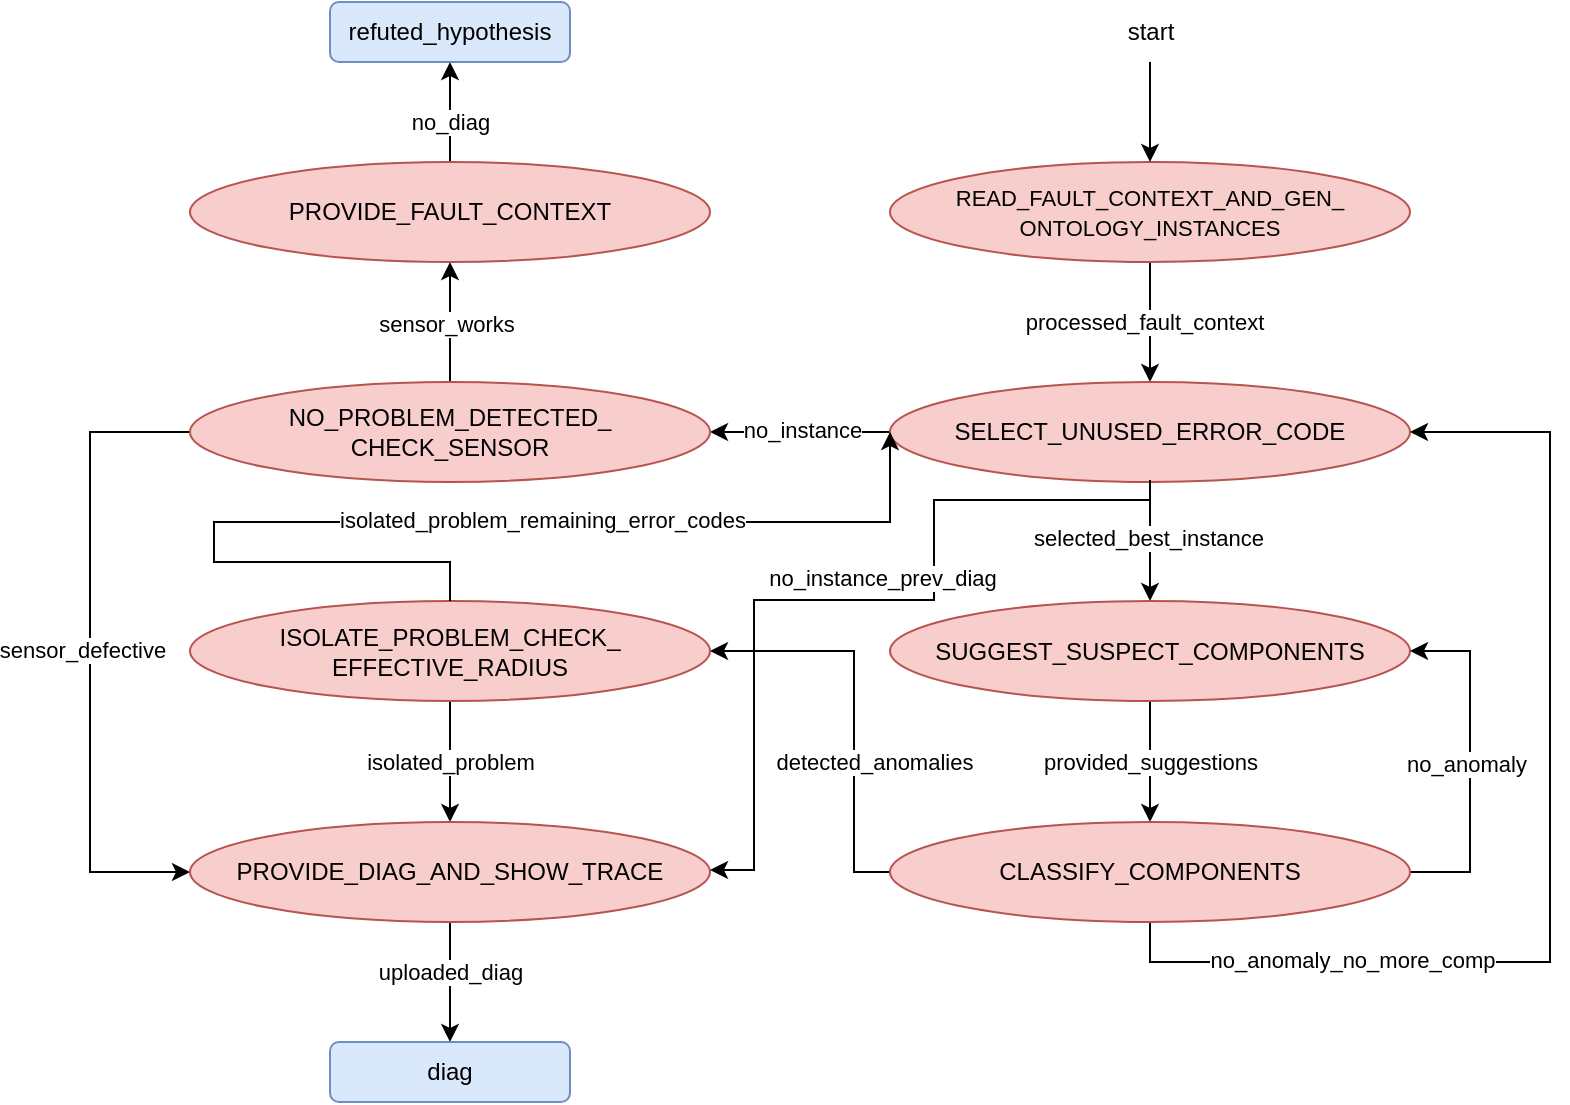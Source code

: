 <mxfile version="25.0.3">
  <diagram name="Page-1" id="c7558073-3199-34d8-9f00-42111426c3f3">
    <mxGraphModel dx="1185" dy="659" grid="1" gridSize="10" guides="1" tooltips="1" connect="1" arrows="1" fold="1" page="1" pageScale="1" pageWidth="826" pageHeight="1169" background="none" math="0" shadow="0">
      <root>
        <mxCell id="0" />
        <mxCell id="1" parent="0" />
        <mxCell id="rQWUJJRmfmGj_TDPr7_M-102" style="edgeStyle=orthogonalEdgeStyle;rounded=0;orthogonalLoop=1;jettySize=auto;html=1;exitX=0.5;exitY=0;exitDx=0;exitDy=0;entryX=0.5;entryY=1;entryDx=0;entryDy=0;" parent="1" source="rQWUJJRmfmGj_TDPr7_M-137" target="rQWUJJRmfmGj_TDPr7_M-98" edge="1">
          <mxGeometry relative="1" as="geometry">
            <mxPoint x="-117" y="210" as="sourcePoint" />
            <Array as="points">
              <mxPoint x="228" y="170" />
              <mxPoint x="228" y="170" />
            </Array>
          </mxGeometry>
        </mxCell>
        <mxCell id="rQWUJJRmfmGj_TDPr7_M-105" value="&lt;div&gt;no_diag&lt;/div&gt;" style="edgeLabel;html=1;align=center;verticalAlign=middle;resizable=0;points=[];" parent="rQWUJJRmfmGj_TDPr7_M-102" vertex="1" connectable="0">
          <mxGeometry x="0.19" y="-2" relative="1" as="geometry">
            <mxPoint x="-2" y="10" as="offset" />
          </mxGeometry>
        </mxCell>
        <mxCell id="rQWUJJRmfmGj_TDPr7_M-103" style="edgeStyle=orthogonalEdgeStyle;rounded=0;orthogonalLoop=1;jettySize=auto;html=1;exitX=0.5;exitY=1;exitDx=0;exitDy=0;entryX=0.5;entryY=0;entryDx=0;entryDy=0;" parent="1" target="rQWUJJRmfmGj_TDPr7_M-100" edge="1">
          <mxGeometry relative="1" as="geometry">
            <mxPoint x="228" y="530" as="sourcePoint" />
            <mxPoint x="58" y="600" as="targetPoint" />
            <Array as="points">
              <mxPoint x="228" y="620" />
            </Array>
          </mxGeometry>
        </mxCell>
        <mxCell id="rQWUJJRmfmGj_TDPr7_M-106" value="&lt;div&gt;uploaded_diag&lt;/div&gt;" style="edgeLabel;html=1;align=center;verticalAlign=middle;resizable=0;points=[];" parent="rQWUJJRmfmGj_TDPr7_M-103" vertex="1" connectable="0">
          <mxGeometry x="-0.015" y="-1" relative="1" as="geometry">
            <mxPoint x="1" y="21" as="offset" />
          </mxGeometry>
        </mxCell>
        <mxCell id="rQWUJJRmfmGj_TDPr7_M-98" value="refuted_hypothesis" style="rounded=1;whiteSpace=wrap;html=1;fillColor=#dae8fc;strokeColor=#6c8ebf;" parent="1" vertex="1">
          <mxGeometry x="168" y="120" width="120" height="30" as="geometry" />
        </mxCell>
        <mxCell id="rQWUJJRmfmGj_TDPr7_M-100" value="diag" style="rounded=1;whiteSpace=wrap;html=1;fillColor=#dae8fc;strokeColor=#6c8ebf;" parent="1" vertex="1">
          <mxGeometry x="168" y="640" width="120" height="30" as="geometry" />
        </mxCell>
        <mxCell id="rQWUJJRmfmGj_TDPr7_M-116" style="edgeStyle=orthogonalEdgeStyle;rounded=0;orthogonalLoop=1;jettySize=auto;html=1;" parent="1" source="rQWUJJRmfmGj_TDPr7_M-108" target="rQWUJJRmfmGj_TDPr7_M-115" edge="1">
          <mxGeometry relative="1" as="geometry" />
        </mxCell>
        <mxCell id="rQWUJJRmfmGj_TDPr7_M-117" value="&lt;div&gt;processed_fault_context&lt;/div&gt;" style="edgeLabel;html=1;align=center;verticalAlign=middle;resizable=0;points=[];" parent="rQWUJJRmfmGj_TDPr7_M-116" vertex="1" connectable="0">
          <mxGeometry x="-0.024" y="-3" relative="1" as="geometry">
            <mxPoint as="offset" />
          </mxGeometry>
        </mxCell>
        <mxCell id="rQWUJJRmfmGj_TDPr7_M-108" value="&lt;font style=&quot;font-size: 11px;&quot;&gt;READ_FAULT_CONTEXT_AND_GEN_&lt;br&gt;ONTOLOGY_INSTANCES&lt;/font&gt;" style="ellipse;whiteSpace=wrap;html=1;fillColor=#f8cecc;strokeColor=#b85450;" parent="1" vertex="1">
          <mxGeometry x="448" y="200" width="260" height="50" as="geometry" />
        </mxCell>
        <mxCell id="rQWUJJRmfmGj_TDPr7_M-114" style="edgeStyle=orthogonalEdgeStyle;rounded=0;orthogonalLoop=1;jettySize=auto;html=1;" parent="1" source="rQWUJJRmfmGj_TDPr7_M-110" target="rQWUJJRmfmGj_TDPr7_M-108" edge="1">
          <mxGeometry relative="1" as="geometry" />
        </mxCell>
        <mxCell id="rQWUJJRmfmGj_TDPr7_M-110" value="start" style="text;html=1;align=center;verticalAlign=middle;resizable=0;points=[];autosize=1;strokeColor=none;fillColor=none;" parent="1" vertex="1">
          <mxGeometry x="553" y="120" width="50" height="30" as="geometry" />
        </mxCell>
        <mxCell id="rQWUJJRmfmGj_TDPr7_M-119" style="edgeStyle=orthogonalEdgeStyle;rounded=0;orthogonalLoop=1;jettySize=auto;html=1;exitX=0.5;exitY=1;exitDx=0;exitDy=0;" parent="1" source="rQWUJJRmfmGj_TDPr7_M-115" target="rQWUJJRmfmGj_TDPr7_M-118" edge="1">
          <mxGeometry relative="1" as="geometry" />
        </mxCell>
        <mxCell id="rQWUJJRmfmGj_TDPr7_M-120" value="&lt;div&gt;selected_best_instance&lt;/div&gt;" style="edgeLabel;html=1;align=center;verticalAlign=middle;resizable=0;points=[];" parent="rQWUJJRmfmGj_TDPr7_M-119" vertex="1" connectable="0">
          <mxGeometry x="-0.083" y="-1" relative="1" as="geometry">
            <mxPoint as="offset" />
          </mxGeometry>
        </mxCell>
        <mxCell id="rQWUJJRmfmGj_TDPr7_M-132" style="edgeStyle=orthogonalEdgeStyle;rounded=0;orthogonalLoop=1;jettySize=auto;html=1;exitX=0;exitY=0.5;exitDx=0;exitDy=0;" parent="1" source="rQWUJJRmfmGj_TDPr7_M-115" target="rQWUJJRmfmGj_TDPr7_M-131" edge="1">
          <mxGeometry relative="1" as="geometry" />
        </mxCell>
        <mxCell id="rQWUJJRmfmGj_TDPr7_M-133" value="no_instance" style="edgeLabel;html=1;align=center;verticalAlign=middle;resizable=0;points=[];" parent="rQWUJJRmfmGj_TDPr7_M-132" vertex="1" connectable="0">
          <mxGeometry x="0.254" y="1" relative="1" as="geometry">
            <mxPoint x="12" y="-2" as="offset" />
          </mxGeometry>
        </mxCell>
        <mxCell id="rQWUJJRmfmGj_TDPr7_M-115" value="SELECT_UNUSED_ERROR_CODE" style="ellipse;whiteSpace=wrap;html=1;fillColor=#f8cecc;strokeColor=#b85450;" parent="1" vertex="1">
          <mxGeometry x="448" y="310" width="260" height="50" as="geometry" />
        </mxCell>
        <mxCell id="rQWUJJRmfmGj_TDPr7_M-122" style="edgeStyle=orthogonalEdgeStyle;rounded=0;orthogonalLoop=1;jettySize=auto;html=1;exitX=0.5;exitY=1;exitDx=0;exitDy=0;entryX=0.5;entryY=0;entryDx=0;entryDy=0;" parent="1" source="rQWUJJRmfmGj_TDPr7_M-118" target="rQWUJJRmfmGj_TDPr7_M-121" edge="1">
          <mxGeometry relative="1" as="geometry" />
        </mxCell>
        <mxCell id="rQWUJJRmfmGj_TDPr7_M-123" value="provided_suggestions" style="edgeLabel;html=1;align=center;verticalAlign=middle;resizable=0;points=[];" parent="rQWUJJRmfmGj_TDPr7_M-122" vertex="1" connectable="0">
          <mxGeometry x="-0.053" relative="1" as="geometry">
            <mxPoint y="2" as="offset" />
          </mxGeometry>
        </mxCell>
        <mxCell id="rQWUJJRmfmGj_TDPr7_M-118" value="SUGGEST_SUSPECT_COMPONENTS" style="ellipse;whiteSpace=wrap;html=1;fillColor=#f8cecc;strokeColor=#b85450;" parent="1" vertex="1">
          <mxGeometry x="448" y="419.5" width="260" height="50" as="geometry" />
        </mxCell>
        <mxCell id="rQWUJJRmfmGj_TDPr7_M-124" style="edgeStyle=orthogonalEdgeStyle;rounded=0;orthogonalLoop=1;jettySize=auto;html=1;exitX=1;exitY=0.5;exitDx=0;exitDy=0;entryX=1;entryY=0.5;entryDx=0;entryDy=0;" parent="1" source="rQWUJJRmfmGj_TDPr7_M-121" target="rQWUJJRmfmGj_TDPr7_M-118" edge="1">
          <mxGeometry relative="1" as="geometry">
            <Array as="points">
              <mxPoint x="738" y="555" />
              <mxPoint x="738" y="445" />
            </Array>
          </mxGeometry>
        </mxCell>
        <mxCell id="rQWUJJRmfmGj_TDPr7_M-125" value="no_anomaly" style="edgeLabel;html=1;align=center;verticalAlign=middle;resizable=0;points=[];" parent="rQWUJJRmfmGj_TDPr7_M-124" vertex="1" connectable="0">
          <mxGeometry x="-0.006" y="2" relative="1" as="geometry">
            <mxPoint as="offset" />
          </mxGeometry>
        </mxCell>
        <mxCell id="rQWUJJRmfmGj_TDPr7_M-127" style="edgeStyle=orthogonalEdgeStyle;rounded=0;orthogonalLoop=1;jettySize=auto;html=1;exitX=0;exitY=0.5;exitDx=0;exitDy=0;entryX=1;entryY=0.5;entryDx=0;entryDy=0;" parent="1" source="rQWUJJRmfmGj_TDPr7_M-121" target="rQWUJJRmfmGj_TDPr7_M-126" edge="1">
          <mxGeometry relative="1" as="geometry">
            <Array as="points">
              <mxPoint x="430" y="555" />
              <mxPoint x="430" y="444" />
            </Array>
          </mxGeometry>
        </mxCell>
        <mxCell id="rQWUJJRmfmGj_TDPr7_M-128" value="detected_anomalies" style="edgeLabel;html=1;align=center;verticalAlign=middle;resizable=0;points=[];" parent="rQWUJJRmfmGj_TDPr7_M-127" vertex="1" connectable="0">
          <mxGeometry x="-0.001" relative="1" as="geometry">
            <mxPoint x="10" y="27" as="offset" />
          </mxGeometry>
        </mxCell>
        <mxCell id="rQWUJJRmfmGj_TDPr7_M-129" style="edgeStyle=orthogonalEdgeStyle;rounded=0;orthogonalLoop=1;jettySize=auto;html=1;exitX=0.5;exitY=1;exitDx=0;exitDy=0;entryX=1;entryY=0.5;entryDx=0;entryDy=0;" parent="1" source="rQWUJJRmfmGj_TDPr7_M-121" target="rQWUJJRmfmGj_TDPr7_M-115" edge="1">
          <mxGeometry relative="1" as="geometry">
            <Array as="points">
              <mxPoint x="578" y="600" />
              <mxPoint x="778" y="600" />
              <mxPoint x="778" y="335" />
            </Array>
          </mxGeometry>
        </mxCell>
        <mxCell id="rQWUJJRmfmGj_TDPr7_M-130" value="no_anomaly_no_more_comp" style="edgeLabel;html=1;align=center;verticalAlign=middle;resizable=0;points=[];" parent="rQWUJJRmfmGj_TDPr7_M-129" vertex="1" connectable="0">
          <mxGeometry x="-0.721" relative="1" as="geometry">
            <mxPoint x="43" y="-1" as="offset" />
          </mxGeometry>
        </mxCell>
        <mxCell id="rQWUJJRmfmGj_TDPr7_M-121" value="CLASSIFY_COMPONENTS" style="ellipse;whiteSpace=wrap;html=1;fillColor=#f8cecc;strokeColor=#b85450;" parent="1" vertex="1">
          <mxGeometry x="448" y="530" width="260" height="50" as="geometry" />
        </mxCell>
        <mxCell id="rQWUJJRmfmGj_TDPr7_M-140" style="edgeStyle=orthogonalEdgeStyle;rounded=0;orthogonalLoop=1;jettySize=auto;html=1;exitX=0.5;exitY=1;exitDx=0;exitDy=0;" parent="1" source="rQWUJJRmfmGj_TDPr7_M-126" target="rQWUJJRmfmGj_TDPr7_M-134" edge="1">
          <mxGeometry relative="1" as="geometry" />
        </mxCell>
        <mxCell id="rQWUJJRmfmGj_TDPr7_M-141" value="isolated_problem" style="edgeLabel;html=1;align=center;verticalAlign=middle;resizable=0;points=[];" parent="rQWUJJRmfmGj_TDPr7_M-140" vertex="1" connectable="0">
          <mxGeometry x="0.004" relative="1" as="geometry">
            <mxPoint as="offset" />
          </mxGeometry>
        </mxCell>
        <mxCell id="rQWUJJRmfmGj_TDPr7_M-126" value="&lt;div&gt;ISOLATE_PROBLEM_CHECK_&lt;/div&gt;&lt;div&gt;EFFECTIVE_RADIUS&lt;/div&gt;" style="ellipse;whiteSpace=wrap;html=1;fillColor=#f8cecc;strokeColor=#b85450;" parent="1" vertex="1">
          <mxGeometry x="98" y="419.5" width="260" height="50" as="geometry" />
        </mxCell>
        <mxCell id="rQWUJJRmfmGj_TDPr7_M-135" style="edgeStyle=orthogonalEdgeStyle;rounded=0;orthogonalLoop=1;jettySize=auto;html=1;exitX=0;exitY=0.5;exitDx=0;exitDy=0;entryX=0;entryY=0.5;entryDx=0;entryDy=0;" parent="1" source="rQWUJJRmfmGj_TDPr7_M-131" target="rQWUJJRmfmGj_TDPr7_M-134" edge="1">
          <mxGeometry relative="1" as="geometry">
            <Array as="points">
              <mxPoint x="48" y="335" />
              <mxPoint x="48" y="555" />
            </Array>
          </mxGeometry>
        </mxCell>
        <mxCell id="rQWUJJRmfmGj_TDPr7_M-136" value="sensor_defective" style="edgeLabel;html=1;align=center;verticalAlign=middle;resizable=0;points=[];" parent="rQWUJJRmfmGj_TDPr7_M-135" vertex="1" connectable="0">
          <mxGeometry x="-0.005" y="-4" relative="1" as="geometry">
            <mxPoint as="offset" />
          </mxGeometry>
        </mxCell>
        <mxCell id="rQWUJJRmfmGj_TDPr7_M-138" style="edgeStyle=orthogonalEdgeStyle;rounded=0;orthogonalLoop=1;jettySize=auto;html=1;exitX=0.5;exitY=0;exitDx=0;exitDy=0;entryX=0.5;entryY=1;entryDx=0;entryDy=0;" parent="1" source="rQWUJJRmfmGj_TDPr7_M-131" target="rQWUJJRmfmGj_TDPr7_M-137" edge="1">
          <mxGeometry relative="1" as="geometry" />
        </mxCell>
        <mxCell id="rQWUJJRmfmGj_TDPr7_M-139" value="sensor_works" style="edgeLabel;html=1;align=center;verticalAlign=middle;resizable=0;points=[];" parent="rQWUJJRmfmGj_TDPr7_M-138" vertex="1" connectable="0">
          <mxGeometry x="-0.033" y="2" relative="1" as="geometry">
            <mxPoint as="offset" />
          </mxGeometry>
        </mxCell>
        <mxCell id="rQWUJJRmfmGj_TDPr7_M-131" value="&lt;div&gt;NO_PROBLEM_DETECTED_&lt;/div&gt;&lt;div&gt;CHECK_SENSOR&lt;br&gt;&lt;/div&gt;" style="ellipse;whiteSpace=wrap;html=1;fillColor=#f8cecc;strokeColor=#b85450;" parent="1" vertex="1">
          <mxGeometry x="98" y="310" width="260" height="50" as="geometry" />
        </mxCell>
        <mxCell id="rQWUJJRmfmGj_TDPr7_M-134" value="PROVIDE_DIAG_AND_SHOW_TRACE" style="ellipse;whiteSpace=wrap;html=1;fillColor=#f8cecc;strokeColor=#b85450;" parent="1" vertex="1">
          <mxGeometry x="98" y="530" width="260" height="50" as="geometry" />
        </mxCell>
        <mxCell id="rQWUJJRmfmGj_TDPr7_M-137" value="&lt;div&gt;PROVIDE_FAULT_CONTEXT&lt;/div&gt;" style="ellipse;whiteSpace=wrap;html=1;fillColor=#f8cecc;strokeColor=#b85450;" parent="1" vertex="1">
          <mxGeometry x="98" y="200" width="260" height="50" as="geometry" />
        </mxCell>
        <mxCell id="OdiTc-CseFYpHXMqMdfv-1" style="edgeStyle=orthogonalEdgeStyle;rounded=0;orthogonalLoop=1;jettySize=auto;html=1;entryX=1;entryY=0.5;entryDx=0;entryDy=0;" edge="1" parent="1">
          <mxGeometry relative="1" as="geometry">
            <mxPoint x="578" y="359" as="sourcePoint" />
            <mxPoint x="358.0" y="554" as="targetPoint" />
            <Array as="points">
              <mxPoint x="578" y="369" />
              <mxPoint x="470" y="369" />
              <mxPoint x="470" y="419" />
              <mxPoint x="380" y="419" />
              <mxPoint x="380" y="554" />
            </Array>
          </mxGeometry>
        </mxCell>
        <mxCell id="OdiTc-CseFYpHXMqMdfv-7" value="no_instance_prev_diag" style="edgeLabel;html=1;align=center;verticalAlign=middle;resizable=0;points=[];" vertex="1" connectable="0" parent="OdiTc-CseFYpHXMqMdfv-1">
          <mxGeometry x="-0.209" relative="1" as="geometry">
            <mxPoint x="-26" y="-7" as="offset" />
          </mxGeometry>
        </mxCell>
        <mxCell id="OdiTc-CseFYpHXMqMdfv-9" style="edgeStyle=orthogonalEdgeStyle;rounded=0;orthogonalLoop=1;jettySize=auto;html=1;exitX=0.5;exitY=0;exitDx=0;exitDy=0;entryX=0;entryY=0.5;entryDx=0;entryDy=0;" edge="1" parent="1" source="rQWUJJRmfmGj_TDPr7_M-126" target="rQWUJJRmfmGj_TDPr7_M-115">
          <mxGeometry relative="1" as="geometry">
            <mxPoint x="330" y="390" as="sourcePoint" />
            <mxPoint x="240" y="390" as="targetPoint" />
            <Array as="points">
              <mxPoint x="228" y="400" />
              <mxPoint x="110" y="400" />
              <mxPoint x="110" y="380" />
              <mxPoint x="448" y="380" />
            </Array>
          </mxGeometry>
        </mxCell>
        <mxCell id="OdiTc-CseFYpHXMqMdfv-11" value="isolated_problem_remaining_error_codes" style="edgeLabel;html=1;align=center;verticalAlign=middle;resizable=0;points=[];" vertex="1" connectable="0" parent="OdiTc-CseFYpHXMqMdfv-9">
          <mxGeometry x="-0.316" y="-1" relative="1" as="geometry">
            <mxPoint x="136" y="-2" as="offset" />
          </mxGeometry>
        </mxCell>
      </root>
    </mxGraphModel>
  </diagram>
</mxfile>
